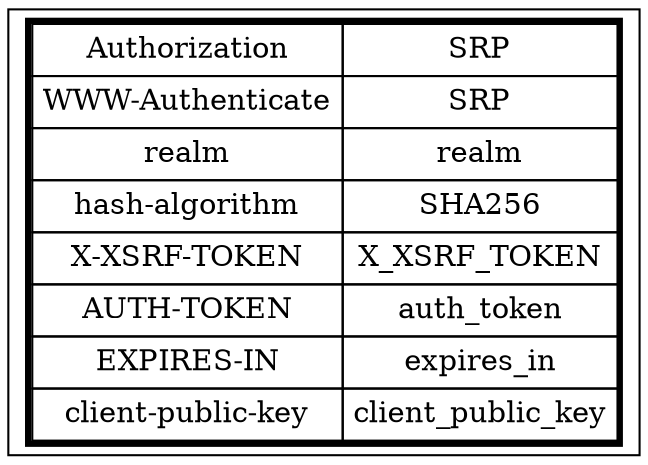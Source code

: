 
digraph g {
    node [shape = record, height=2]

    node_header[label=< 
    <table border="3" cellspacing="0" cellborder="1" cellpadding="4">
        <tr>
         <td>Authorization</td>
         <td>SRP</td> 
        </tr>

        <tr>
         <td>WWW-Authenticate</td>
         <td>SRP</td> 
        </tr>

        <tr>
         <td>realm</td>
         <td>realm</td> 
        </tr>

        <tr>
         <td>hash-algorithm</td>
         <td>SHA256</td> 
        </tr>

        <tr>
         <td>X-XSRF-TOKEN</td>
         <td>X_XSRF_TOKEN</td> 
        </tr>

        <tr>
         <td>AUTH-TOKEN</td>
         <td>auth_token</td> 
        </tr>

        <tr>
         <td>EXPIRES-IN</td>
         <td>expires_in</td> 
        </tr>

        <tr>
         <td>client-public-key</td>
         <td>client_public_key</td> 
        </tr>

    </table>>]


}



